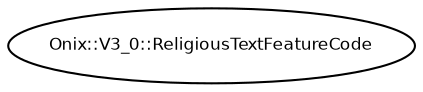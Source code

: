 digraph G {
  fontname = "Bitstream Vera Sans"
  fontsize = 8

  node [
    fontname = "Bitstream Vera Sans"
    fontsize = 8
    shape = "record"
  ]

  edge [
    fontname = "Bitstream Vera Sans"
    fontsize = 8
  ]

  ReligiousTextFeatureCode [
    label = "Onix::V3_0::ReligiousTextFeatureCode", shape = oval
  ]




}

